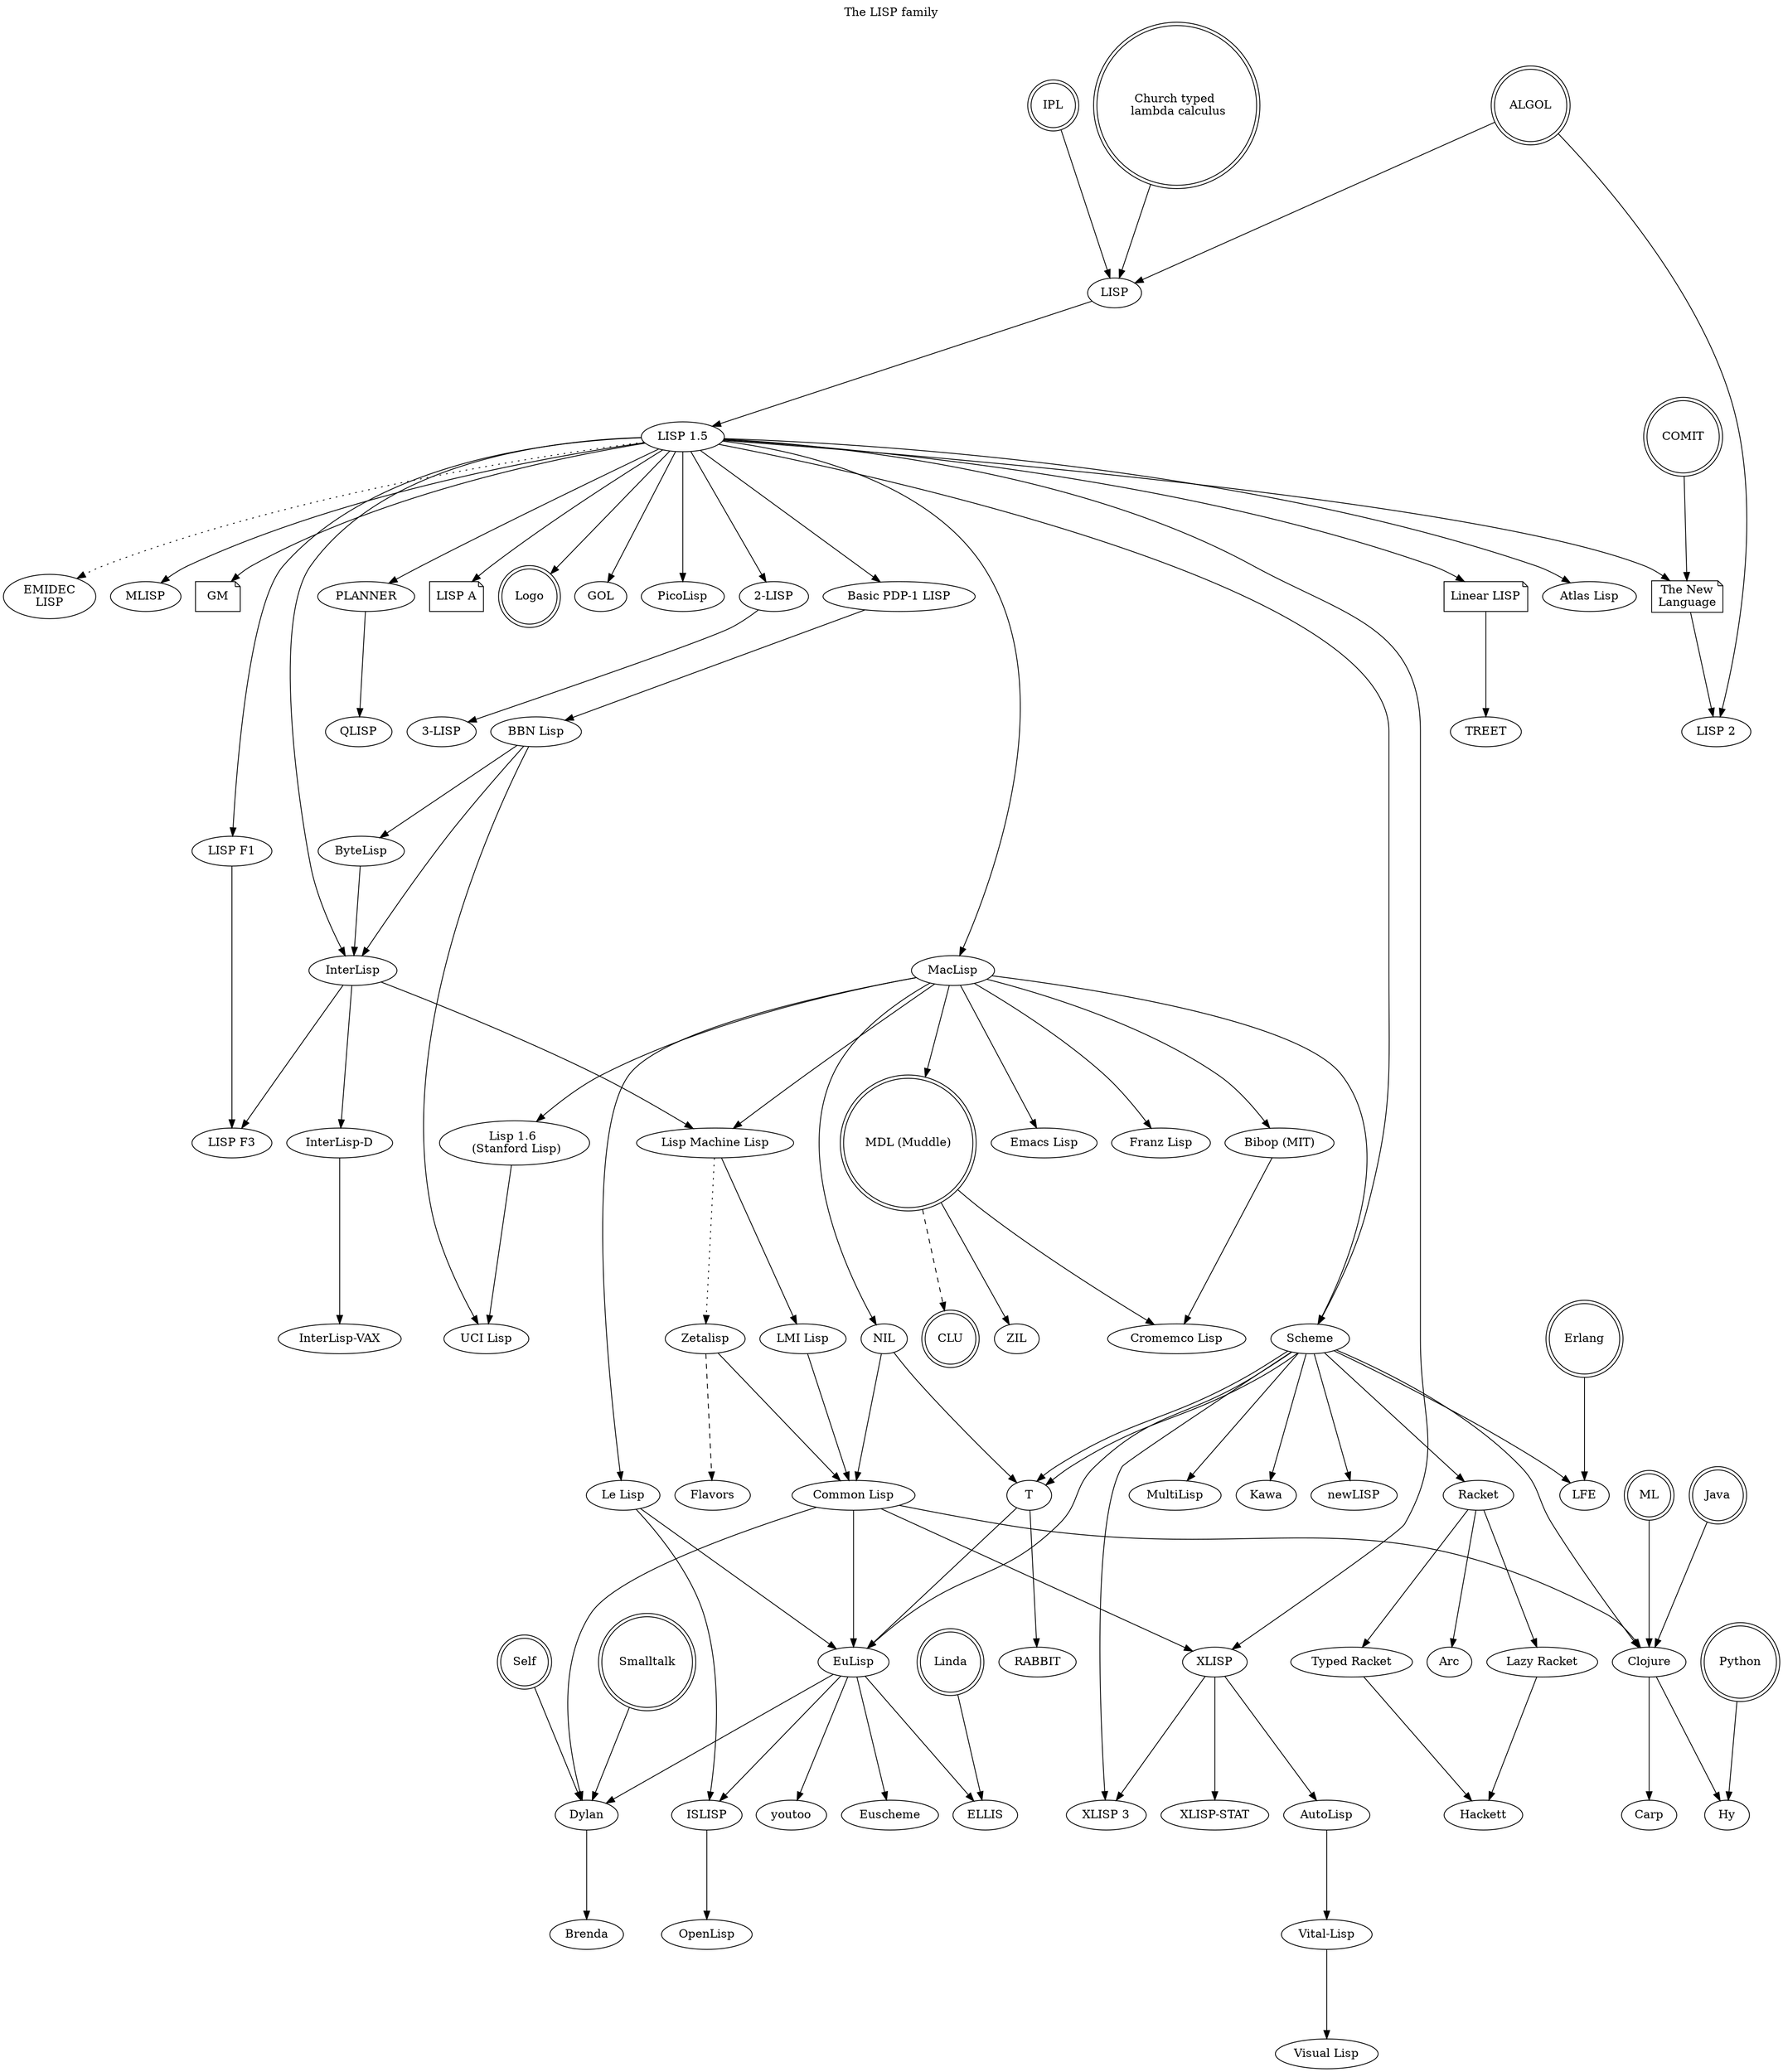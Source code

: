 # -*- graphviz-dot -*-
digraph FP
{
	graph[ranksep=1.5,
	      ratio="expand",
	      concentrate=false,
	      rank=new,
	      constraint=true,
	      label="The LISP family",
	      labelloc=t,
	      splines=true];

	// Entry and exit nodes from/into other languages are doublecircle formatted.
	// Dotted lines represent minor changes from one to another (e.g. renaming).
	// Dashed lines represent an implementation language relationship.
	// Note shapes mean that the language was described in a paper and didn't have an implementation.
	// Any changes should render on http://www.webgraphviz.com
	// A great lang reference at http://hopl.info/home.prx

	"IPL" -> "LISP";
	"IPL" [shape = doublecircle];
	"Church typed \n lambda calculus" -> "LISP";
	"Church typed \n lambda calculus" [shape = doublecircle];
	"ALGOL" -> "LISP";
	"ALGOL" [shape = doublecircle];
	"LISP" -> "LISP 1.5";
	"LISP 1.5" -> "InterLisp";
	"LISP 1.5" -> "Linear LISP";
	"Linear LISP" -> "TREET";
	"Linear LISP" [shape=note];
	"LISP 1.5" -> "Atlas Lisp";
	"LISP 1.5" -> "MacLisp";
	"LISP 1.5" -> "Basic PDP-1 LISP";
	"LISP 1.5" -> "EMIDEC\nLISP" [style=dotted];
	"LISP 1.5" -> "MLISP";  // JMC's M-expression LISP
	"LISP 1.5" -> "The New\nLanguage";	
	"LISP 1.5" -> "GM"; // Graham Machine
	"LISP 1.5" -> "PLANNER" -> "QLISP";
	"LISP 1.5" -> "LISP A";
	"COMIT" -> "The New\nLanguage";
	"COMIT" [shape = doublecircle];
	"The New\nLanguage" -> "LISP 2";
	"The New\nLanguage" [shape=note];
	"LISP A" [shape=note];
	"GM" [shape=note];
	"ALGOL" -> "LISP 2";	
	"MacLisp" -> "Lisp Machine Lisp";
	"MacLisp" -> "Bibop (MIT)";
	"MacLisp" -> "Lisp 1.6 \n (Stanford Lisp)";
	"Lisp 1.6 \n (Stanford Lisp)" -> "UCI Lisp";
	"Basic PDP-1 LISP" -> "BBN Lisp";
	"BBN Lisp" -> "UCI Lisp";
	"BBN Lisp" -> "InterLisp";
	"BBN Lisp" -> "ByteLisp" -> "InterLisp";
	"InterLisp" -> "Lisp Machine Lisp";
	"InterLisp" -> "InterLisp-D";
	"InterLisp-D" -> "InterLisp-VAX";
	"Lisp Machine Lisp" -> "Zetalisp" [style=dotted];
	"Lisp Machine Lisp" -> "LMI Lisp";
	"Zetalisp" -> "Common Lisp";
	"Zetalisp" -> "Flavors" [style=dashed];
	"LMI Lisp" -> "Common Lisp";
	"MacLisp" -> "Scheme" -> "MultiLisp";
	"MacLisp" -> "MDL (Muddle)";
	"MDL (Muddle)" -> "Cromemco Lisp";
	"MDL (Muddle)" -> "ZIL";
	"MDL (Muddle)" -> "CLU" [style=dashed];
	"CLU" [shape = doublecircle];
	"MDL (Muddle)" [shape = doublecircle];
	"Bibop (MIT)" -> "Cromemco Lisp";
	"LISP 1.5" -> "XLISP" -> "AutoLisp" -> "Vital-Lisp";
	"Vital-Lisp" -> "Visual Lisp";
	"Common Lisp" -> "XLISP" -> "XLISP 3";
	"XLISP" -> "XLISP-STAT";
	"Scheme" -> "XLISP 3";
	"MacLisp" -> "Emacs Lisp";
	"MacLisp" -> "NIL" -> "Common Lisp" -> "Dylan";
	"Self" -> "Dylan";
	"Smalltalk" -> "Dylan";
	"Dylan" -> "Brenda";
	"Self" [shape = doublecircle];
	"Smalltalk" [shape = doublecircle];
	"NIL" -> "T";
	"Scheme" -> "T";
	"T" -> "EuLisp" -> "ISLISP" -> "OpenLisp";
	"T" -> "RABBIT";
	"Scheme" -> "Kawa";
	"Scheme" -> "newLISP";
	"LISP 1.5" -> "Logo";
	"LISP 1.5" -> "GOL";
	"Logo" [shape = doublecircle];
	"MacLisp" -> "Franz Lisp";
	"LISP 1.5" -> "Scheme" -> "T";
	"LISP 1.5" -> "PicoLisp";
	"Erlang" -> "LFE";
	"Erlang" [shape = doublecircle];
	"Scheme" -> "LFE";
	"LISP 1.5" -> "2-LISP" -> "3-LISP";
	"LISP 1.5" -> "LISP F1";
	"LISP F1" -> "LISP F3";
	"InterLisp" -> "LISP F3";
	"Scheme" -> "Racket" -> "Arc";
	"Racket" -> "Typed Racket" -> "Hackett";
	"Racket" -> "Lazy Racket" -> "Hackett";
	"Common Lisp" -> "Clojure";
	"Scheme" -> "Clojure";
	"ML" -> "Clojure";
	"ML" [shape = doublecircle];
	"Java" -> "Clojure";
	"Java" [shape = doublecircle];
	"Clojure" -> "Carp";
	"Clojure" -> "Hy";
	"Python" -> "Hy";
	"Python" [shape = doublecircle];
	"MacLisp" -> "Le Lisp" -> "EuLisp";
	"Scheme" -> "EuLisp";
	"Le Lisp" -> "ISLISP";
	"Common Lisp" -> "EuLisp" -> "Dylan";
	"EuLisp" -> "youtoo";
	"EuLisp" -> "ELLIS";
	"Linda" -> "ELLIS";
	"Linda" [shape = doublecircle];
	"EuLisp" -> "Euscheme";
}
